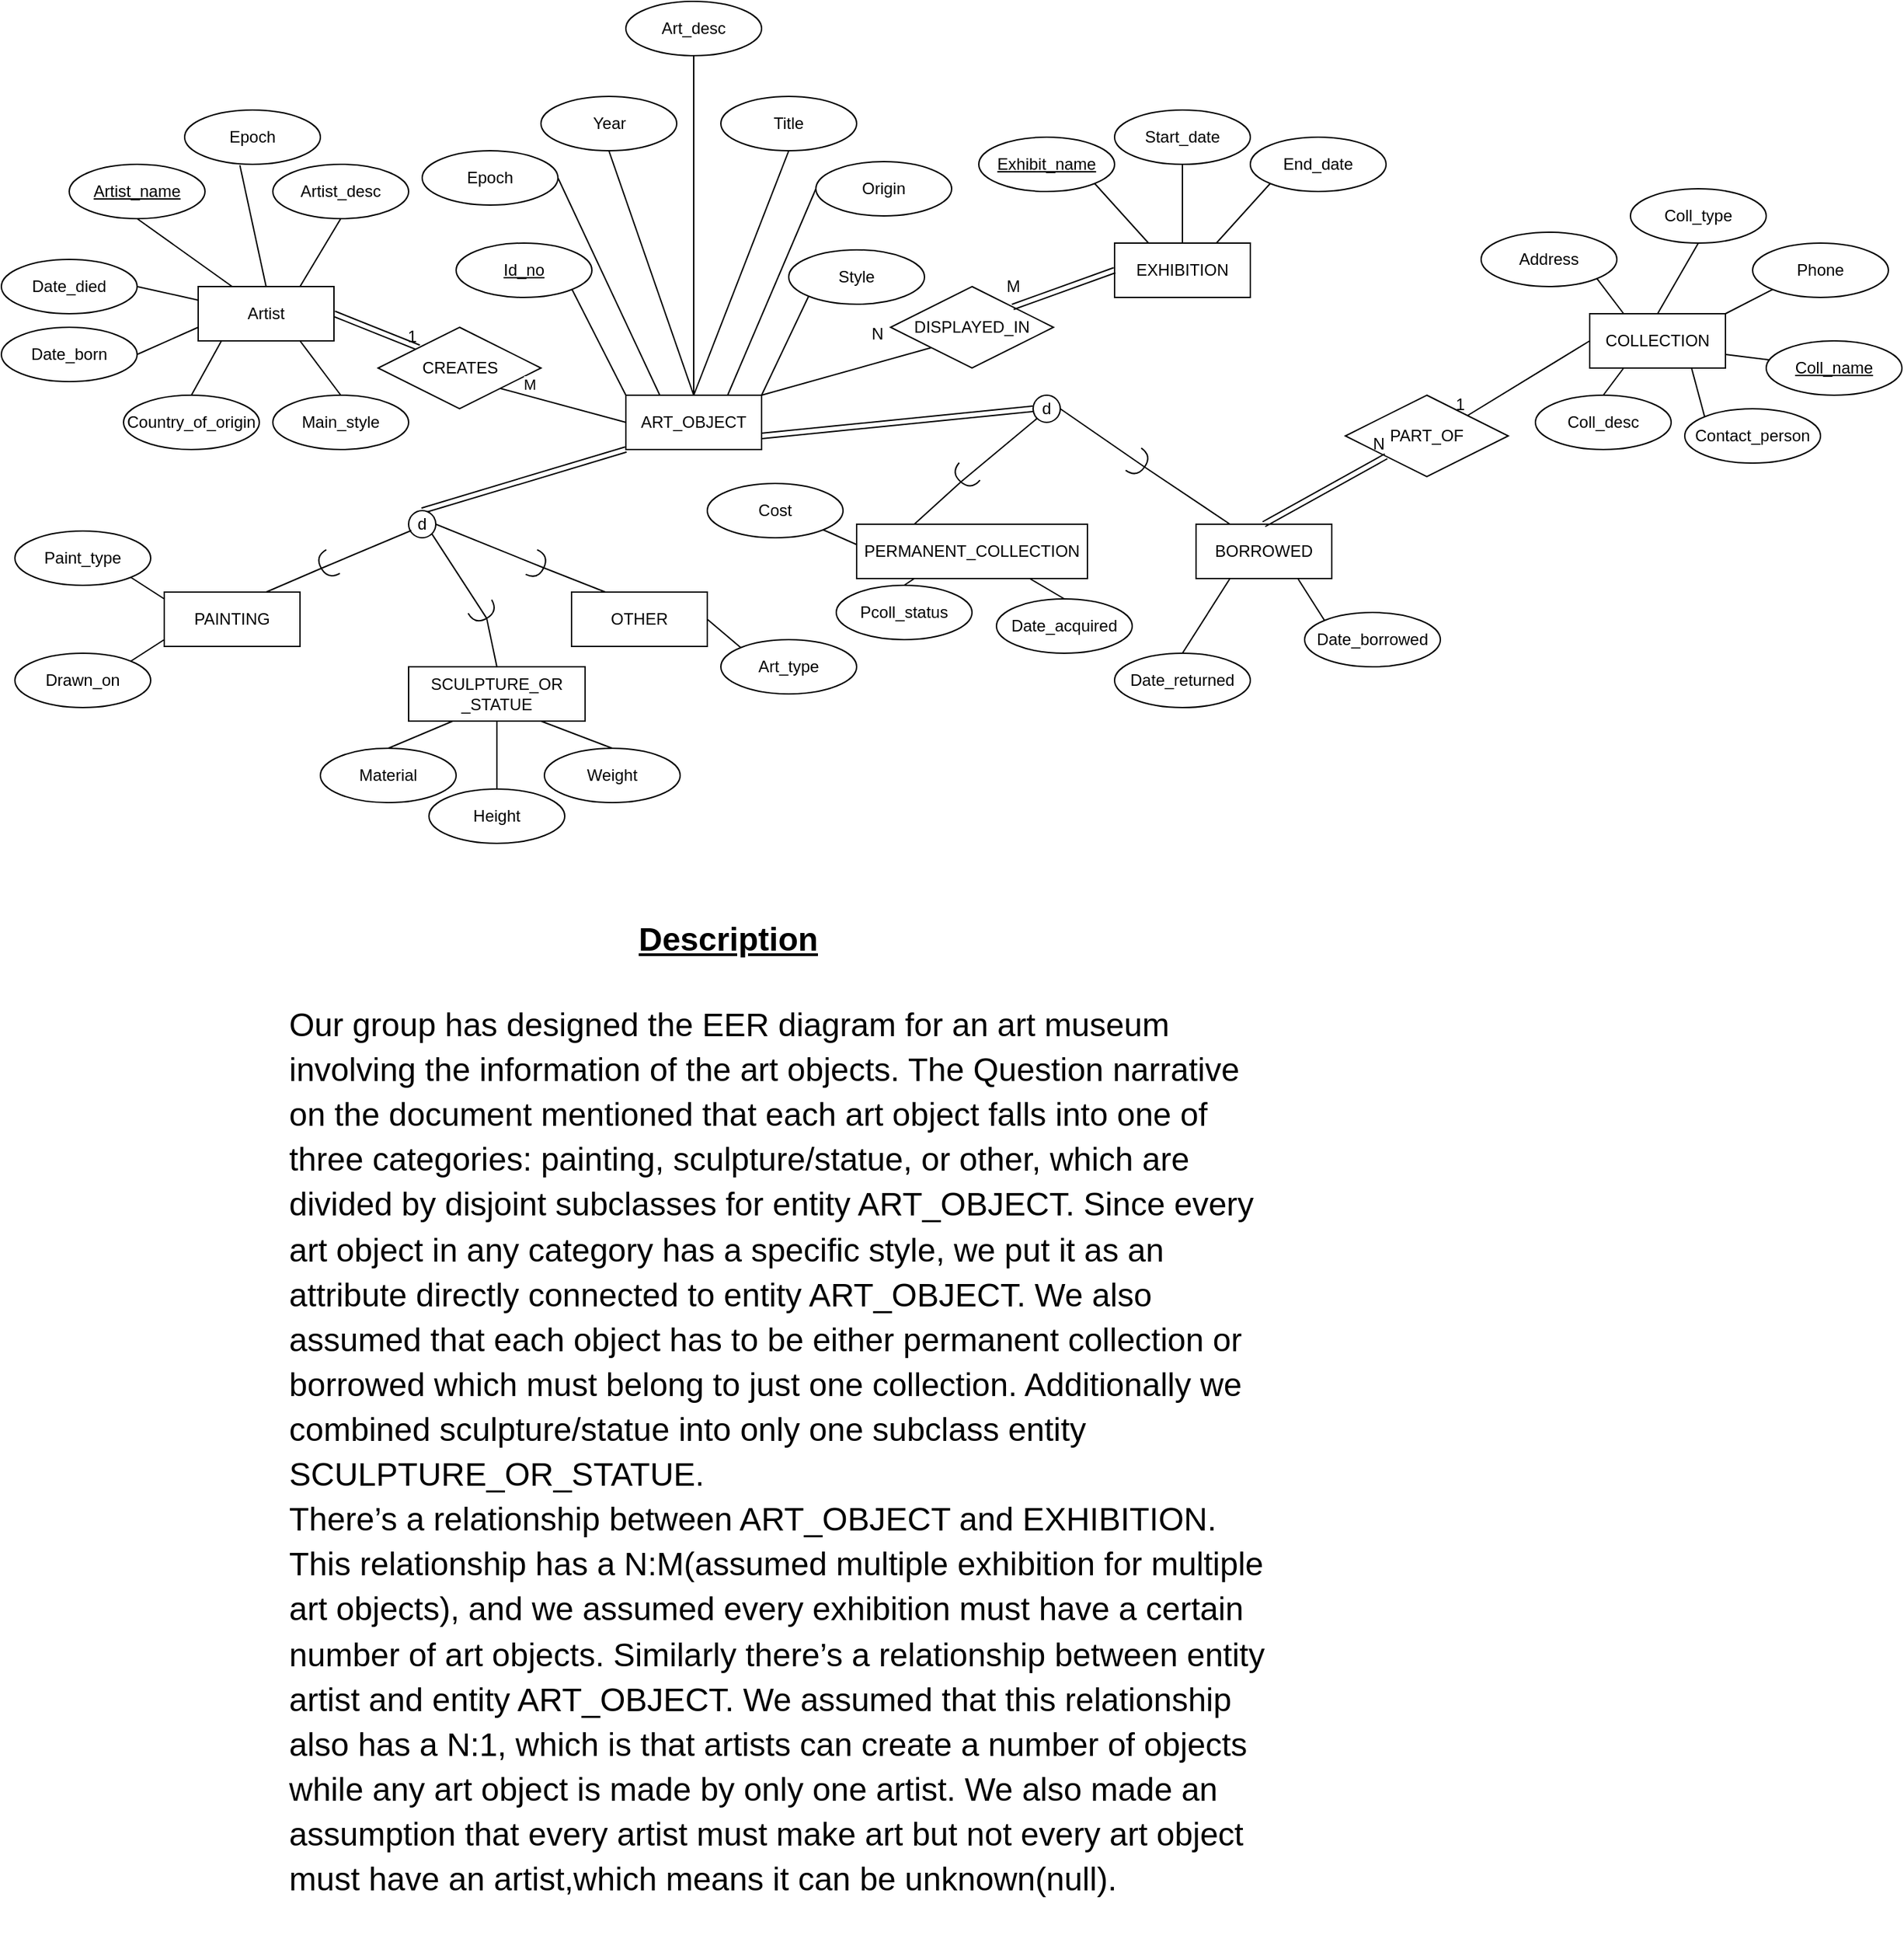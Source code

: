 <mxfile>
    <diagram id="54PZoBZla_RP72kpvhu2" name="Page-1">
        <mxGraphModel dx="2422" dy="1966" grid="1" gridSize="10" guides="0" tooltips="1" connect="1" arrows="1" fold="1" page="1" pageScale="1" pageWidth="850" pageHeight="1100" math="0" shadow="0">
            <root>
                <mxCell id="0"/>
                <mxCell id="1" parent="0"/>
                <mxCell id="2" value="ART_OBJECT" style="whiteSpace=wrap;html=1;align=center;" parent="1" vertex="1">
                    <mxGeometry x="350" y="150" width="100" height="40" as="geometry"/>
                </mxCell>
                <mxCell id="3" value="Id_no" style="ellipse;whiteSpace=wrap;html=1;align=center;fontStyle=4;" parent="1" vertex="1">
                    <mxGeometry x="225" y="38" width="100" height="40" as="geometry"/>
                </mxCell>
                <mxCell id="4" value="Title" style="ellipse;whiteSpace=wrap;html=1;align=center;" parent="1" vertex="1">
                    <mxGeometry x="420" y="-70" width="100" height="40" as="geometry"/>
                </mxCell>
                <mxCell id="5" value="Year" style="ellipse;whiteSpace=wrap;html=1;align=center;" parent="1" vertex="1">
                    <mxGeometry x="287.5" y="-70" width="100" height="40" as="geometry"/>
                </mxCell>
                <mxCell id="6" value="Art_desc" style="ellipse;whiteSpace=wrap;html=1;align=center;" parent="1" vertex="1">
                    <mxGeometry x="350" y="-140" width="100" height="40" as="geometry"/>
                </mxCell>
                <mxCell id="7" value="" style="endArrow=none;html=1;rounded=0;entryX=0;entryY=0;entryDx=0;entryDy=0;exitX=1;exitY=1;exitDx=0;exitDy=0;" parent="1" source="3" target="2" edge="1">
                    <mxGeometry relative="1" as="geometry">
                        <mxPoint x="330" y="260" as="sourcePoint"/>
                        <mxPoint x="490" y="260" as="targetPoint"/>
                    </mxGeometry>
                </mxCell>
                <mxCell id="8" value="" style="endArrow=none;html=1;rounded=0;exitX=0.5;exitY=1;exitDx=0;exitDy=0;" parent="1" source="5" edge="1">
                    <mxGeometry relative="1" as="geometry">
                        <mxPoint x="330" y="260" as="sourcePoint"/>
                        <mxPoint x="400" y="150" as="targetPoint"/>
                    </mxGeometry>
                </mxCell>
                <mxCell id="9" value="" style="endArrow=none;html=1;rounded=0;entryX=0.5;entryY=1;entryDx=0;entryDy=0;" parent="1" target="6" edge="1">
                    <mxGeometry relative="1" as="geometry">
                        <mxPoint x="400" y="150" as="sourcePoint"/>
                        <mxPoint x="490" y="260" as="targetPoint"/>
                    </mxGeometry>
                </mxCell>
                <mxCell id="10" value="" style="endArrow=none;html=1;rounded=0;entryX=0.5;entryY=1;entryDx=0;entryDy=0;" parent="1" target="4" edge="1">
                    <mxGeometry relative="1" as="geometry">
                        <mxPoint x="400" y="150" as="sourcePoint"/>
                        <mxPoint x="490" y="260" as="targetPoint"/>
                    </mxGeometry>
                </mxCell>
                <mxCell id="11" value="" style="ellipse;whiteSpace=wrap;html=1;align=center;aspect=fixed;fillColor=none;strokeColor=none;resizable=0;perimeter=centerPerimeter;rotatable=0;allowArrows=0;points=[];outlineConnect=1;" parent="1" vertex="1">
                    <mxGeometry x="200" y="240" width="10" height="10" as="geometry"/>
                </mxCell>
                <mxCell id="12" value="PAINTING" style="whiteSpace=wrap;html=1;align=center;" parent="1" vertex="1">
                    <mxGeometry x="10" y="295" width="100" height="40" as="geometry"/>
                </mxCell>
                <mxCell id="14" value="SCULPTURE_OR _STATUE" style="whiteSpace=wrap;html=1;align=center;" parent="1" vertex="1">
                    <mxGeometry x="190" y="350" width="130" height="40" as="geometry"/>
                </mxCell>
                <mxCell id="15" value="OTHER" style="whiteSpace=wrap;html=1;align=center;" parent="1" vertex="1">
                    <mxGeometry x="310" y="295" width="100" height="40" as="geometry"/>
                </mxCell>
                <mxCell id="16" value="" style="shape=link;html=1;rounded=0;exitX=0;exitY=1;exitDx=0;exitDy=0;entryX=0.5;entryY=0;entryDx=0;entryDy=0;" parent="1" source="2" target="19" edge="1">
                    <mxGeometry relative="1" as="geometry">
                        <mxPoint x="280" y="260" as="sourcePoint"/>
                        <mxPoint x="400" y="260" as="targetPoint"/>
                    </mxGeometry>
                </mxCell>
                <mxCell id="17" value="" style="ellipse;whiteSpace=wrap;html=1;align=center;aspect=fixed;fillColor=none;strokeColor=none;resizable=0;perimeter=centerPerimeter;rotatable=0;allowArrows=0;points=[];outlineConnect=1;" parent="1" vertex="1">
                    <mxGeometry x="250" y="240" width="10" height="10" as="geometry"/>
                </mxCell>
                <mxCell id="18" value="" style="ellipse;whiteSpace=wrap;html=1;align=center;aspect=fixed;fillColor=none;strokeColor=none;resizable=0;perimeter=centerPerimeter;rotatable=0;allowArrows=0;points=[];outlineConnect=1;" parent="1" vertex="1">
                    <mxGeometry x="242.5" y="270" width="10" height="10" as="geometry"/>
                </mxCell>
                <mxCell id="19" value="d" style="ellipse;whiteSpace=wrap;html=1;" parent="1" vertex="1">
                    <mxGeometry x="190" y="235" width="20" height="20" as="geometry"/>
                </mxCell>
                <mxCell id="20" value="" style="ellipse;whiteSpace=wrap;html=1;align=center;aspect=fixed;fillColor=none;strokeColor=none;resizable=0;perimeter=centerPerimeter;rotatable=0;allowArrows=0;points=[];outlineConnect=1;" parent="1" vertex="1">
                    <mxGeometry x="250" y="240" width="10" height="10" as="geometry"/>
                </mxCell>
                <mxCell id="21" value="" style="ellipse;whiteSpace=wrap;html=1;align=center;aspect=fixed;fillColor=none;strokeColor=none;resizable=0;perimeter=centerPerimeter;rotatable=0;allowArrows=0;points=[];outlineConnect=1;" parent="1" vertex="1">
                    <mxGeometry x="250" y="240" width="10" height="10" as="geometry"/>
                </mxCell>
                <mxCell id="22" value="Drawn_on" style="ellipse;whiteSpace=wrap;html=1;align=center;" parent="1" vertex="1">
                    <mxGeometry x="-100" y="340" width="100" height="40" as="geometry"/>
                </mxCell>
                <mxCell id="23" value="Style" style="ellipse;whiteSpace=wrap;html=1;align=center;" parent="1" vertex="1">
                    <mxGeometry x="470" y="43" width="100" height="40" as="geometry"/>
                </mxCell>
                <mxCell id="24" value="Paint_type" style="ellipse;whiteSpace=wrap;html=1;align=center;" parent="1" vertex="1">
                    <mxGeometry x="-100" y="250" width="100" height="40" as="geometry"/>
                </mxCell>
                <mxCell id="25" value="" style="endArrow=none;html=1;rounded=0;entryX=0.1;entryY=0.732;entryDx=0;entryDy=0;exitX=1;exitY=0.5;exitDx=0;exitDy=0;exitPerimeter=0;entryPerimeter=0;" parent="1" source="27" target="19" edge="1">
                    <mxGeometry width="50" height="50" relative="1" as="geometry">
                        <mxPoint x="-13.94" y="363.078" as="sourcePoint"/>
                        <mxPoint x="3" y="327" as="targetPoint"/>
                    </mxGeometry>
                </mxCell>
                <mxCell id="26" value="" style="endArrow=none;html=1;rounded=0;entryX=1;entryY=0.5;entryDx=0;entryDy=0;entryPerimeter=0;exitX=0.75;exitY=0;exitDx=0;exitDy=0;" parent="1" source="12" target="27" edge="1">
                    <mxGeometry width="50" height="50" relative="1" as="geometry">
                        <mxPoint x="-65" y="400" as="sourcePoint"/>
                        <mxPoint x="-110" y="470" as="targetPoint"/>
                    </mxGeometry>
                </mxCell>
                <mxCell id="27" value="" style="shape=requiredInterface;html=1;verticalLabelPosition=bottom;sketch=0;rotation=-210;" parent="1" vertex="1">
                    <mxGeometry x="125" y="265" width="10" height="20" as="geometry"/>
                </mxCell>
                <mxCell id="31" value="" style="endArrow=none;html=1;rounded=0;entryX=1;entryY=1;entryDx=0;entryDy=0;exitX=1;exitY=0.5;exitDx=0;exitDy=0;exitPerimeter=0;" parent="1" source="33" target="19" edge="1">
                    <mxGeometry width="50" height="50" relative="1" as="geometry">
                        <mxPoint x="427.22" y="302.408" as="sourcePoint"/>
                        <mxPoint x="444.16" y="266.33" as="targetPoint"/>
                    </mxGeometry>
                </mxCell>
                <mxCell id="32" value="" style="endArrow=none;html=1;rounded=0;entryX=1;entryY=0.5;entryDx=0;entryDy=0;entryPerimeter=0;exitX=0.5;exitY=0;exitDx=0;exitDy=0;" parent="1" source="14" target="33" edge="1">
                    <mxGeometry width="50" height="50" relative="1" as="geometry">
                        <mxPoint x="376.16" y="339.33" as="sourcePoint"/>
                        <mxPoint x="331.16" y="409.33" as="targetPoint"/>
                    </mxGeometry>
                </mxCell>
                <mxCell id="33" value="" style="shape=requiredInterface;html=1;verticalLabelPosition=bottom;sketch=0;rotation=60;" parent="1" vertex="1">
                    <mxGeometry x="240.0" y="300.0" width="10" height="20" as="geometry"/>
                </mxCell>
                <mxCell id="34" value="" style="endArrow=none;html=1;rounded=0;entryX=1;entryY=0.5;entryDx=0;entryDy=0;exitX=1;exitY=0.5;exitDx=0;exitDy=0;exitPerimeter=0;" parent="1" source="36" target="19" edge="1">
                    <mxGeometry width="50" height="50" relative="1" as="geometry">
                        <mxPoint x="557.22" y="272.408" as="sourcePoint"/>
                        <mxPoint x="250" y="170" as="targetPoint"/>
                        <Array as="points"/>
                    </mxGeometry>
                </mxCell>
                <mxCell id="35" value="" style="endArrow=none;html=1;rounded=0;exitX=0.25;exitY=0;exitDx=0;exitDy=0;entryX=1;entryY=0.5;entryDx=0;entryDy=0;entryPerimeter=0;" parent="1" source="15" target="36" edge="1">
                    <mxGeometry width="50" height="50" relative="1" as="geometry">
                        <mxPoint x="760" y="290" as="sourcePoint"/>
                        <mxPoint x="539" y="274" as="targetPoint"/>
                    </mxGeometry>
                </mxCell>
                <mxCell id="36" value="" style="shape=requiredInterface;html=1;verticalLabelPosition=bottom;sketch=0;rotation=25;" parent="1" vertex="1">
                    <mxGeometry x="280.0" y="265.0" width="10" height="20" as="geometry"/>
                </mxCell>
                <mxCell id="37" value="" style="endArrow=none;html=1;rounded=0;exitX=1;exitY=1;exitDx=0;exitDy=0;" parent="1" source="24" edge="1">
                    <mxGeometry relative="1" as="geometry">
                        <mxPoint x="-90" y="428" as="sourcePoint"/>
                        <mxPoint x="10" y="300" as="targetPoint"/>
                    </mxGeometry>
                </mxCell>
                <mxCell id="38" value="" style="endArrow=none;html=1;rounded=0;exitX=1;exitY=0;exitDx=0;exitDy=0;entryX=0;entryY=0.875;entryDx=0;entryDy=0;entryPerimeter=0;" parent="1" source="22" target="12" edge="1">
                    <mxGeometry relative="1" as="geometry">
                        <mxPoint x="-70" y="438" as="sourcePoint"/>
                        <mxPoint x="20" y="418" as="targetPoint"/>
                    </mxGeometry>
                </mxCell>
                <mxCell id="40" value="" style="endArrow=none;html=1;rounded=0;exitX=0;exitY=1;exitDx=0;exitDy=0;entryX=1;entryY=0;entryDx=0;entryDy=0;" parent="1" source="23" target="2" edge="1">
                    <mxGeometry relative="1" as="geometry">
                        <mxPoint x="30" y="430" as="sourcePoint"/>
                        <mxPoint x="400" y="150" as="targetPoint"/>
                    </mxGeometry>
                </mxCell>
                <mxCell id="42" value="Height" style="ellipse;whiteSpace=wrap;html=1;align=center;" parent="1" vertex="1">
                    <mxGeometry x="205" y="440" width="100" height="40" as="geometry"/>
                </mxCell>
                <mxCell id="45" value="" style="shape=link;html=1;rounded=0;entryX=0;entryY=0;entryDx=0;entryDy=0;exitX=1;exitY=0.5;exitDx=0;exitDy=0;" parent="1" source="129" target="130" edge="1">
                    <mxGeometry relative="1" as="geometry">
                        <mxPoint x="130" y="90" as="sourcePoint"/>
                        <mxPoint x="210" y="115" as="targetPoint"/>
                    </mxGeometry>
                </mxCell>
                <mxCell id="46" value="1" style="resizable=0;html=1;whiteSpace=wrap;align=right;verticalAlign=bottom;" parent="45" connectable="0" vertex="1">
                    <mxGeometry x="1" relative="1" as="geometry"/>
                </mxCell>
                <mxCell id="47" value="Date_born" style="ellipse;whiteSpace=wrap;html=1;align=center;" parent="1" vertex="1">
                    <mxGeometry x="-110" y="100" width="100" height="40" as="geometry"/>
                </mxCell>
                <mxCell id="48" value="Artist_name" style="ellipse;whiteSpace=wrap;html=1;align=center;fontStyle=4;" parent="1" vertex="1">
                    <mxGeometry x="-60" y="-20" width="100" height="40" as="geometry"/>
                </mxCell>
                <mxCell id="49" value="Date_died" style="ellipse;whiteSpace=wrap;html=1;align=center;" parent="1" vertex="1">
                    <mxGeometry x="-110" y="50" width="100" height="40" as="geometry"/>
                </mxCell>
                <mxCell id="50" value="Material" style="ellipse;whiteSpace=wrap;html=1;align=center;" parent="1" vertex="1">
                    <mxGeometry x="125" y="410" width="100" height="40" as="geometry"/>
                </mxCell>
                <mxCell id="51" value="Weight" style="ellipse;whiteSpace=wrap;html=1;align=center;" parent="1" vertex="1">
                    <mxGeometry x="290" y="410" width="100" height="40" as="geometry"/>
                </mxCell>
                <mxCell id="52" value="Country_of_origin" style="ellipse;whiteSpace=wrap;html=1;align=center;" parent="1" vertex="1">
                    <mxGeometry x="-20" y="150" width="100" height="40" as="geometry"/>
                </mxCell>
                <mxCell id="53" value="Epoch" style="ellipse;whiteSpace=wrap;html=1;align=center;" parent="1" vertex="1">
                    <mxGeometry x="25" y="-60" width="100" height="40" as="geometry"/>
                </mxCell>
                <mxCell id="54" value="Artist_desc" style="ellipse;whiteSpace=wrap;html=1;align=center;" parent="1" vertex="1">
                    <mxGeometry x="90" y="-20" width="100" height="40" as="geometry"/>
                </mxCell>
                <mxCell id="55" value="Main_style" style="ellipse;whiteSpace=wrap;html=1;align=center;" parent="1" vertex="1">
                    <mxGeometry x="90" y="150" width="100" height="40" as="geometry"/>
                </mxCell>
                <mxCell id="56" value="" style="endArrow=none;html=1;rounded=0;entryX=0.407;entryY=1.017;entryDx=0;entryDy=0;entryPerimeter=0;exitX=0.5;exitY=0;exitDx=0;exitDy=0;" parent="1" source="129" target="53" edge="1">
                    <mxGeometry relative="1" as="geometry">
                        <mxPoint x="80" y="70" as="sourcePoint"/>
                        <mxPoint x="140" y="140" as="targetPoint"/>
                    </mxGeometry>
                </mxCell>
                <mxCell id="57" value="" style="endArrow=none;html=1;rounded=0;exitX=0.5;exitY=0;exitDx=0;exitDy=0;entryX=0.5;entryY=1;entryDx=0;entryDy=0;" parent="1" source="42" target="14" edge="1">
                    <mxGeometry relative="1" as="geometry">
                        <mxPoint x="180" y="378" as="sourcePoint"/>
                        <mxPoint x="340" y="378" as="targetPoint"/>
                    </mxGeometry>
                </mxCell>
                <mxCell id="58" value="" style="endArrow=none;html=1;rounded=0;exitX=0.5;exitY=0;exitDx=0;exitDy=0;entryX=0.25;entryY=1;entryDx=0;entryDy=0;" parent="1" source="50" target="14" edge="1">
                    <mxGeometry relative="1" as="geometry">
                        <mxPoint x="180" y="378" as="sourcePoint"/>
                        <mxPoint x="340" y="378" as="targetPoint"/>
                    </mxGeometry>
                </mxCell>
                <mxCell id="59" value="" style="endArrow=none;html=1;rounded=0;entryX=0.5;entryY=0;entryDx=0;entryDy=0;exitX=0.75;exitY=1;exitDx=0;exitDy=0;" parent="1" source="14" target="51" edge="1">
                    <mxGeometry relative="1" as="geometry">
                        <mxPoint x="295" y="390" as="sourcePoint"/>
                        <mxPoint x="340" y="378" as="targetPoint"/>
                    </mxGeometry>
                </mxCell>
                <mxCell id="60" value="" style="endArrow=none;html=1;rounded=0;entryX=0.25;entryY=0;entryDx=0;entryDy=0;exitX=0.5;exitY=1;exitDx=0;exitDy=0;" parent="1" source="48" target="129" edge="1">
                    <mxGeometry relative="1" as="geometry">
                        <mxPoint x="-20" y="140" as="sourcePoint"/>
                        <mxPoint x="55" y="70" as="targetPoint"/>
                    </mxGeometry>
                </mxCell>
                <mxCell id="61" value="" style="endArrow=none;html=1;rounded=0;entryX=0;entryY=0.75;entryDx=0;entryDy=0;exitX=1;exitY=0.5;exitDx=0;exitDy=0;" parent="1" source="47" target="129" edge="1">
                    <mxGeometry relative="1" as="geometry">
                        <mxPoint x="-20" y="140" as="sourcePoint"/>
                        <mxPoint x="30" y="110" as="targetPoint"/>
                    </mxGeometry>
                </mxCell>
                <mxCell id="62" value="" style="endArrow=none;html=1;rounded=0;entryX=0;entryY=0.25;entryDx=0;entryDy=0;exitX=1;exitY=0.5;exitDx=0;exitDy=0;" parent="1" source="49" target="129" edge="1">
                    <mxGeometry relative="1" as="geometry">
                        <mxPoint x="-20" y="140" as="sourcePoint"/>
                        <mxPoint x="30" y="80" as="targetPoint"/>
                    </mxGeometry>
                </mxCell>
                <mxCell id="63" value="" style="endArrow=none;html=1;rounded=0;entryX=0.175;entryY=0.983;entryDx=0;entryDy=0;exitX=0.5;exitY=0;exitDx=0;exitDy=0;entryPerimeter=0;" parent="1" source="52" target="129" edge="1">
                    <mxGeometry relative="1" as="geometry">
                        <mxPoint x="-20" y="140" as="sourcePoint"/>
                        <mxPoint x="55" y="110" as="targetPoint"/>
                    </mxGeometry>
                </mxCell>
                <mxCell id="64" value="" style="endArrow=none;html=1;rounded=0;entryX=0.75;entryY=1;entryDx=0;entryDy=0;exitX=0.5;exitY=0;exitDx=0;exitDy=0;" parent="1" source="55" target="129" edge="1">
                    <mxGeometry relative="1" as="geometry">
                        <mxPoint x="-20" y="140" as="sourcePoint"/>
                        <mxPoint x="105" y="110" as="targetPoint"/>
                    </mxGeometry>
                </mxCell>
                <mxCell id="65" value="" style="endArrow=none;html=1;rounded=0;entryX=0.5;entryY=1;entryDx=0;entryDy=0;exitX=0.75;exitY=0;exitDx=0;exitDy=0;" parent="1" source="129" target="54" edge="1">
                    <mxGeometry relative="1" as="geometry">
                        <mxPoint x="105" y="70" as="sourcePoint"/>
                        <mxPoint x="140" y="140" as="targetPoint"/>
                    </mxGeometry>
                </mxCell>
                <mxCell id="66" value="Epoch" style="ellipse;whiteSpace=wrap;html=1;align=center;" parent="1" vertex="1">
                    <mxGeometry x="200" y="-30" width="100" height="40" as="geometry"/>
                </mxCell>
                <mxCell id="67" value="" style="endArrow=none;html=1;rounded=0;exitX=1;exitY=0.5;exitDx=0;exitDy=0;entryX=0.25;entryY=0;entryDx=0;entryDy=0;" parent="1" source="66" target="2" edge="1">
                    <mxGeometry relative="1" as="geometry">
                        <mxPoint x="300" as="sourcePoint"/>
                        <mxPoint x="400" y="150" as="targetPoint"/>
                    </mxGeometry>
                </mxCell>
                <mxCell id="68" value="Origin" style="ellipse;whiteSpace=wrap;html=1;align=center;" parent="1" vertex="1">
                    <mxGeometry x="490" y="-22" width="100" height="40" as="geometry"/>
                </mxCell>
                <mxCell id="69" value="" style="endArrow=none;html=1;rounded=0;entryX=0.75;entryY=0;entryDx=0;entryDy=0;exitX=0;exitY=0.5;exitDx=0;exitDy=0;" parent="1" source="68" target="2" edge="1">
                    <mxGeometry relative="1" as="geometry">
                        <mxPoint x="220" y="140" as="sourcePoint"/>
                        <mxPoint x="380" y="140" as="targetPoint"/>
                    </mxGeometry>
                </mxCell>
                <mxCell id="70" value="Art_type" style="ellipse;whiteSpace=wrap;html=1;align=center;" parent="1" vertex="1">
                    <mxGeometry x="420" y="330" width="100" height="40" as="geometry"/>
                </mxCell>
                <mxCell id="71" value="" style="endArrow=none;html=1;rounded=0;entryX=0;entryY=0;entryDx=0;entryDy=0;exitX=1;exitY=0.5;exitDx=0;exitDy=0;" parent="1" source="15" target="70" edge="1">
                    <mxGeometry relative="1" as="geometry">
                        <mxPoint x="500" y="338" as="sourcePoint"/>
                        <mxPoint x="660" y="338" as="targetPoint"/>
                    </mxGeometry>
                </mxCell>
                <mxCell id="78" value="BORROWED" style="whiteSpace=wrap;html=1;align=center;" parent="1" vertex="1">
                    <mxGeometry x="770" y="245" width="100" height="40" as="geometry"/>
                </mxCell>
                <mxCell id="79" value="PERMANENT_COLLECTION" style="whiteSpace=wrap;html=1;align=center;" parent="1" vertex="1">
                    <mxGeometry x="520" y="245" width="170" height="40" as="geometry"/>
                </mxCell>
                <mxCell id="80" value="EXHIBITION" style="shape=ext;margin=3;double=0;whiteSpace=wrap;html=1;align=center;" parent="1" vertex="1">
                    <mxGeometry x="710" y="38" width="100" height="40" as="geometry"/>
                </mxCell>
                <mxCell id="81" value="DISPLAYED_IN" style="shape=rhombus;double=0;perimeter=rhombusPerimeter;whiteSpace=wrap;html=1;align=center;" parent="1" vertex="1">
                    <mxGeometry x="545" y="70" width="120" height="60" as="geometry"/>
                </mxCell>
                <mxCell id="82" value="Exhibit_name" style="ellipse;whiteSpace=wrap;html=1;align=center;fontStyle=4" parent="1" vertex="1">
                    <mxGeometry x="610" y="-40" width="100" height="40" as="geometry"/>
                </mxCell>
                <mxCell id="83" value="End_date" style="ellipse;whiteSpace=wrap;html=1;align=center;" parent="1" vertex="1">
                    <mxGeometry x="810" y="-40" width="100" height="40" as="geometry"/>
                </mxCell>
                <mxCell id="84" value="Start_date" style="ellipse;whiteSpace=wrap;html=1;align=center;" parent="1" vertex="1">
                    <mxGeometry x="710" y="-60" width="100" height="40" as="geometry"/>
                </mxCell>
                <mxCell id="85" value="" style="shape=link;html=1;rounded=0;entryX=1;entryY=0;entryDx=0;entryDy=0;exitX=0;exitY=0.5;exitDx=0;exitDy=0;" parent="1" source="80" target="81" edge="1">
                    <mxGeometry relative="1" as="geometry">
                        <mxPoint x="370" y="50" as="sourcePoint"/>
                        <mxPoint x="530" y="50" as="targetPoint"/>
                    </mxGeometry>
                </mxCell>
                <mxCell id="86" value="" style="shape=link;html=1;rounded=0;exitX=1;exitY=0.75;exitDx=0;exitDy=0;entryX=0;entryY=0.5;entryDx=0;entryDy=0;" parent="1" source="2" target="87" edge="1">
                    <mxGeometry relative="1" as="geometry">
                        <mxPoint x="499.5" y="210" as="sourcePoint"/>
                        <mxPoint x="610" y="240" as="targetPoint"/>
                    </mxGeometry>
                </mxCell>
                <mxCell id="87" value="d" style="ellipse;whiteSpace=wrap;html=1;" parent="1" vertex="1">
                    <mxGeometry x="650" y="150" width="20" height="20" as="geometry"/>
                </mxCell>
                <mxCell id="88" value="" style="shape=requiredInterface;html=1;verticalLabelPosition=bottom;sketch=0;rotation=130;" parent="1" vertex="1">
                    <mxGeometry x="595.0" y="200.0" width="10" height="20" as="geometry"/>
                </mxCell>
                <mxCell id="89" value="" style="endArrow=none;html=1;rounded=0;entryX=0;entryY=1;entryDx=0;entryDy=0;exitX=1;exitY=0.5;exitDx=0;exitDy=0;exitPerimeter=0;" parent="1" source="88" target="87" edge="1">
                    <mxGeometry width="50" height="50" relative="1" as="geometry">
                        <mxPoint x="690" y="316" as="sourcePoint"/>
                        <mxPoint x="603" y="260" as="targetPoint"/>
                    </mxGeometry>
                </mxCell>
                <mxCell id="90" value="" style="endArrow=none;html=1;rounded=0;entryX=1;entryY=0.5;entryDx=0;entryDy=0;exitX=0.25;exitY=0;exitDx=0;exitDy=0;entryPerimeter=0;" parent="1" source="79" target="88" edge="1">
                    <mxGeometry width="50" height="50" relative="1" as="geometry">
                        <mxPoint x="514" y="333" as="sourcePoint"/>
                        <mxPoint x="427" y="277" as="targetPoint"/>
                    </mxGeometry>
                </mxCell>
                <mxCell id="91" value="" style="shape=requiredInterface;html=1;verticalLabelPosition=bottom;sketch=0;rotation=35;" parent="1" vertex="1">
                    <mxGeometry x="723.0" y="190.0" width="10" height="20" as="geometry"/>
                </mxCell>
                <mxCell id="92" value="" style="endArrow=none;html=1;rounded=0;entryX=1;entryY=0.5;entryDx=0;entryDy=0;exitX=1;exitY=0.5;exitDx=0;exitDy=0;exitPerimeter=0;" parent="1" source="91" target="87" edge="1">
                    <mxGeometry width="50" height="50" relative="1" as="geometry">
                        <mxPoint x="703" y="251" as="sourcePoint"/>
                        <mxPoint x="650" y="182" as="targetPoint"/>
                    </mxGeometry>
                </mxCell>
                <mxCell id="93" value="" style="endArrow=none;html=1;rounded=0;entryX=1;entryY=0.5;entryDx=0;entryDy=0;exitX=0.25;exitY=0;exitDx=0;exitDy=0;entryPerimeter=0;" parent="1" source="78" target="91" edge="1">
                    <mxGeometry width="50" height="50" relative="1" as="geometry">
                        <mxPoint x="823" y="270" as="sourcePoint"/>
                        <mxPoint x="440" y="212" as="targetPoint"/>
                    </mxGeometry>
                </mxCell>
                <mxCell id="94" value="" style="endArrow=none;html=1;rounded=0;entryX=0.25;entryY=0;entryDx=0;entryDy=0;exitX=1;exitY=1;exitDx=0;exitDy=0;" parent="1" source="82" target="80" edge="1">
                    <mxGeometry relative="1" as="geometry">
                        <mxPoint x="640" y="60" as="sourcePoint"/>
                        <mxPoint x="800" y="60" as="targetPoint"/>
                    </mxGeometry>
                </mxCell>
                <mxCell id="95" value="" style="endArrow=none;html=1;rounded=0;entryX=0.5;entryY=0;entryDx=0;entryDy=0;exitX=0.5;exitY=1;exitDx=0;exitDy=0;" parent="1" source="84" target="80" edge="1">
                    <mxGeometry relative="1" as="geometry">
                        <mxPoint x="640" y="60" as="sourcePoint"/>
                        <mxPoint x="800" y="60" as="targetPoint"/>
                    </mxGeometry>
                </mxCell>
                <mxCell id="96" value="" style="endArrow=none;html=1;rounded=0;entryX=0;entryY=1;entryDx=0;entryDy=0;exitX=0.75;exitY=0;exitDx=0;exitDy=0;" parent="1" source="80" target="83" edge="1">
                    <mxGeometry relative="1" as="geometry">
                        <mxPoint x="640" y="60" as="sourcePoint"/>
                        <mxPoint x="800" y="60" as="targetPoint"/>
                    </mxGeometry>
                </mxCell>
                <mxCell id="97" value="" style="endArrow=none;html=1;rounded=0;entryX=1;entryY=0;entryDx=0;entryDy=0;exitX=0;exitY=1;exitDx=0;exitDy=0;" parent="1" source="81" target="2" edge="1">
                    <mxGeometry width="50" height="50" relative="1" as="geometry">
                        <mxPoint x="510" y="140" as="sourcePoint"/>
                        <mxPoint x="427" y="141" as="targetPoint"/>
                    </mxGeometry>
                </mxCell>
                <mxCell id="98" value="M" style="text;html=1;align=center;verticalAlign=middle;resizable=0;points=[];autosize=1;strokeColor=none;fillColor=none;" parent="1" vertex="1">
                    <mxGeometry x="620" y="55" width="30" height="30" as="geometry"/>
                </mxCell>
                <mxCell id="99" value="N" style="text;html=1;align=center;verticalAlign=middle;resizable=0;points=[];autosize=1;strokeColor=none;fillColor=none;" parent="1" vertex="1">
                    <mxGeometry x="520" y="90" width="30" height="30" as="geometry"/>
                </mxCell>
                <mxCell id="100" value="Date_borrowed" style="ellipse;whiteSpace=wrap;html=1;align=center;" parent="1" vertex="1">
                    <mxGeometry x="850" y="310" width="100" height="40" as="geometry"/>
                </mxCell>
                <mxCell id="101" value="COLLECTION" style="whiteSpace=wrap;html=1;align=center;" parent="1" vertex="1">
                    <mxGeometry x="1060" y="90" width="100" height="40" as="geometry"/>
                </mxCell>
                <mxCell id="102" value="Date_returned" style="ellipse;whiteSpace=wrap;html=1;align=center;" parent="1" vertex="1">
                    <mxGeometry x="710" y="340" width="100" height="40" as="geometry"/>
                </mxCell>
                <mxCell id="103" value="PART_OF" style="shape=rhombus;perimeter=rhombusPerimeter;whiteSpace=wrap;html=1;align=center;" parent="1" vertex="1">
                    <mxGeometry x="880" y="150" width="120" height="60" as="geometry"/>
                </mxCell>
                <mxCell id="104" value="" style="endArrow=none;html=1;rounded=0;exitX=0.25;exitY=1;exitDx=0;exitDy=0;entryX=0.5;entryY=0;entryDx=0;entryDy=0;" parent="1" source="78" target="102" edge="1">
                    <mxGeometry relative="1" as="geometry">
                        <mxPoint x="880" y="270" as="sourcePoint"/>
                        <mxPoint x="1040" y="270" as="targetPoint"/>
                    </mxGeometry>
                </mxCell>
                <mxCell id="105" value="" style="endArrow=none;html=1;rounded=0;exitX=0.75;exitY=1;exitDx=0;exitDy=0;entryX=0;entryY=0;entryDx=0;entryDy=0;" parent="1" source="78" target="100" edge="1">
                    <mxGeometry relative="1" as="geometry">
                        <mxPoint x="1100" y="210" as="sourcePoint"/>
                        <mxPoint x="1170" y="220" as="targetPoint"/>
                    </mxGeometry>
                </mxCell>
                <mxCell id="106" value="" style="endArrow=none;html=1;rounded=0;entryX=1;entryY=0;entryDx=0;entryDy=0;exitX=0;exitY=0.5;exitDx=0;exitDy=0;" parent="1" source="101" target="103" edge="1">
                    <mxGeometry relative="1" as="geometry">
                        <mxPoint x="420" y="170" as="sourcePoint"/>
                        <mxPoint x="580" y="170" as="targetPoint"/>
                    </mxGeometry>
                </mxCell>
                <mxCell id="107" value="1" style="resizable=0;html=1;whiteSpace=wrap;align=right;verticalAlign=bottom;" parent="106" connectable="0" vertex="1">
                    <mxGeometry x="1" relative="1" as="geometry"/>
                </mxCell>
                <mxCell id="108" value="Date_acquired" style="ellipse;whiteSpace=wrap;html=1;align=center;" parent="1" vertex="1">
                    <mxGeometry x="623" y="300" width="100" height="40" as="geometry"/>
                </mxCell>
                <mxCell id="109" value="" style="shape=link;html=1;rounded=0;entryX=0;entryY=1;entryDx=0;entryDy=0;exitX=0.5;exitY=0;exitDx=0;exitDy=0;" parent="1" source="78" target="103" edge="1">
                    <mxGeometry relative="1" as="geometry">
                        <mxPoint x="1050" y="120" as="sourcePoint"/>
                        <mxPoint x="470" y="180" as="targetPoint"/>
                    </mxGeometry>
                </mxCell>
                <mxCell id="110" value="N" style="resizable=0;html=1;whiteSpace=wrap;align=right;verticalAlign=bottom;" parent="109" connectable="0" vertex="1">
                    <mxGeometry x="1" relative="1" as="geometry"/>
                </mxCell>
                <mxCell id="111" value="Cost" style="ellipse;whiteSpace=wrap;html=1;align=center;" parent="1" vertex="1">
                    <mxGeometry x="410" y="215" width="100" height="40" as="geometry"/>
                </mxCell>
                <mxCell id="112" value="Pcoll_status" style="ellipse;whiteSpace=wrap;html=1;align=center;" parent="1" vertex="1">
                    <mxGeometry x="505" y="290" width="100" height="40" as="geometry"/>
                </mxCell>
                <mxCell id="113" value="" style="endArrow=none;html=1;rounded=0;exitX=0.25;exitY=1;exitDx=0;exitDy=0;entryX=0.5;entryY=0;entryDx=0;entryDy=0;" parent="1" source="79" target="112" edge="1">
                    <mxGeometry relative="1" as="geometry">
                        <mxPoint x="1110" y="220" as="sourcePoint"/>
                        <mxPoint x="1180" y="230" as="targetPoint"/>
                    </mxGeometry>
                </mxCell>
                <mxCell id="114" value="" style="endArrow=none;html=1;rounded=0;entryX=1;entryY=1;entryDx=0;entryDy=0;" parent="1" target="111" edge="1">
                    <mxGeometry relative="1" as="geometry">
                        <mxPoint x="520" y="260" as="sourcePoint"/>
                        <mxPoint x="1190" y="240" as="targetPoint"/>
                    </mxGeometry>
                </mxCell>
                <mxCell id="115" value="Coll_name" style="ellipse;whiteSpace=wrap;html=1;align=center;fontStyle=4;" parent="1" vertex="1">
                    <mxGeometry x="1190" y="110" width="100" height="40" as="geometry"/>
                </mxCell>
                <mxCell id="116" value="Phone" style="ellipse;whiteSpace=wrap;html=1;align=center;" parent="1" vertex="1">
                    <mxGeometry x="1180" y="38" width="100" height="40" as="geometry"/>
                </mxCell>
                <mxCell id="117" value="" style="endArrow=none;html=1;rounded=0;entryX=0;entryY=1;entryDx=0;entryDy=0;exitX=1;exitY=0;exitDx=0;exitDy=0;" parent="1" source="101" target="116" edge="1">
                    <mxGeometry width="50" height="50" relative="1" as="geometry">
                        <mxPoint x="1370" y="140" as="sourcePoint"/>
                        <mxPoint x="1420" y="90" as="targetPoint"/>
                    </mxGeometry>
                </mxCell>
                <mxCell id="118" value="Address" style="ellipse;whiteSpace=wrap;html=1;align=center;" parent="1" vertex="1">
                    <mxGeometry x="980" y="30" width="100" height="40" as="geometry"/>
                </mxCell>
                <mxCell id="119" value="" style="endArrow=none;html=1;rounded=0;entryX=0.5;entryY=1;entryDx=0;entryDy=0;exitX=0.5;exitY=0;exitDx=0;exitDy=0;" parent="1" source="101" target="121" edge="1">
                    <mxGeometry width="50" height="50" relative="1" as="geometry">
                        <mxPoint x="1150" y="-110" as="sourcePoint"/>
                        <mxPoint x="1225" y="-170" as="targetPoint"/>
                    </mxGeometry>
                </mxCell>
                <mxCell id="120" value="" style="endArrow=none;html=1;rounded=0;exitX=1;exitY=0.75;exitDx=0;exitDy=0;" parent="1" source="101" target="115" edge="1">
                    <mxGeometry width="50" height="50" relative="1" as="geometry">
                        <mxPoint x="1220" y="-100" as="sourcePoint"/>
                        <mxPoint x="1295" y="-160" as="targetPoint"/>
                    </mxGeometry>
                </mxCell>
                <mxCell id="121" value="Coll_type" style="ellipse;whiteSpace=wrap;html=1;align=center;" parent="1" vertex="1">
                    <mxGeometry x="1090" y="-2" width="100" height="40" as="geometry"/>
                </mxCell>
                <mxCell id="122" value="Coll_desc" style="ellipse;whiteSpace=wrap;html=1;align=center;" parent="1" vertex="1">
                    <mxGeometry x="1020" y="150" width="100" height="40" as="geometry"/>
                </mxCell>
                <mxCell id="123" value="Contact_person" style="ellipse;whiteSpace=wrap;html=1;align=center;" parent="1" vertex="1">
                    <mxGeometry x="1130" y="160" width="100" height="40" as="geometry"/>
                </mxCell>
                <mxCell id="124" value="" style="endArrow=none;html=1;rounded=0;entryX=1;entryY=1;entryDx=0;entryDy=0;exitX=0.25;exitY=0;exitDx=0;exitDy=0;" parent="1" source="101" target="118" edge="1">
                    <mxGeometry width="50" height="50" relative="1" as="geometry">
                        <mxPoint x="1120" y="-90" as="sourcePoint"/>
                        <mxPoint x="1195" y="-150" as="targetPoint"/>
                    </mxGeometry>
                </mxCell>
                <mxCell id="125" value="" style="endArrow=none;html=1;rounded=0;exitX=0.75;exitY=1;exitDx=0;exitDy=0;entryX=0;entryY=0;entryDx=0;entryDy=0;" parent="1" source="101" target="123" edge="1">
                    <mxGeometry width="50" height="50" relative="1" as="geometry">
                        <mxPoint x="1210" y="-90" as="sourcePoint"/>
                        <mxPoint x="1250" y="-110" as="targetPoint"/>
                    </mxGeometry>
                </mxCell>
                <mxCell id="126" value="" style="endArrow=none;html=1;rounded=0;entryX=0.5;entryY=0;entryDx=0;entryDy=0;exitX=0.25;exitY=1;exitDx=0;exitDy=0;" parent="1" source="101" target="122" edge="1">
                    <mxGeometry width="50" height="50" relative="1" as="geometry">
                        <mxPoint x="1340" y="-10" as="sourcePoint"/>
                        <mxPoint x="1415" y="-70" as="targetPoint"/>
                    </mxGeometry>
                </mxCell>
                <mxCell id="127" value="" style="endArrow=none;html=1;rounded=0;exitX=0.75;exitY=1;exitDx=0;exitDy=0;entryX=0.5;entryY=0;entryDx=0;entryDy=0;" parent="1" source="79" target="108" edge="1">
                    <mxGeometry relative="1" as="geometry">
                        <mxPoint x="1040" y="320" as="sourcePoint"/>
                        <mxPoint x="750" y="330" as="targetPoint"/>
                    </mxGeometry>
                </mxCell>
                <mxCell id="129" value="Artist" style="shape=ext;margin=3;double=0;whiteSpace=wrap;html=1;align=center;" parent="1" vertex="1">
                    <mxGeometry x="35" y="70" width="100" height="40" as="geometry"/>
                </mxCell>
                <mxCell id="130" value="CREATES" style="shape=rhombus;double=0;perimeter=rhombusPerimeter;whiteSpace=wrap;html=1;align=center;" parent="1" vertex="1">
                    <mxGeometry x="167.5" y="100" width="120" height="60" as="geometry"/>
                </mxCell>
                <mxCell id="137" value="" style="endArrow=none;html=1;exitX=1;exitY=1;exitDx=0;exitDy=0;entryX=0;entryY=0.5;entryDx=0;entryDy=0;" parent="1" source="130" target="2" edge="1">
                    <mxGeometry width="50" height="50" relative="1" as="geometry">
                        <mxPoint x="320" y="200" as="sourcePoint"/>
                        <mxPoint x="370" y="150" as="targetPoint"/>
                    </mxGeometry>
                </mxCell>
                <mxCell id="138" value="M" style="edgeLabel;html=1;align=center;verticalAlign=middle;resizable=0;points=[];" parent="137" vertex="1" connectable="0">
                    <mxGeometry x="-0.588" y="9" relative="1" as="geometry">
                        <mxPoint as="offset"/>
                    </mxGeometry>
                </mxCell>
                <mxCell id="139" value="&lt;div style=&quot;text-align: left;&quot;&gt;&lt;span style=&quot;font-size: 24px; background-color: initial;&quot;&gt;&lt;u&gt;&lt;b&gt;Description&lt;/b&gt;&lt;/u&gt;&lt;/span&gt;&lt;/div&gt;&lt;font style=&quot;&quot;&gt;&lt;div style=&quot;text-align: left;&quot;&gt;&lt;br&gt;&lt;/div&gt;&lt;font style=&quot;&quot;&gt;&lt;div style=&quot;text-align: left;&quot;&gt;&lt;br&gt;&lt;/div&gt;&lt;/font&gt;&lt;/font&gt;" style="text;html=1;align=center;verticalAlign=middle;resizable=0;points=[];autosize=1;strokeColor=none;fillColor=none;" vertex="1" parent="1">
                    <mxGeometry x="345" y="530" width="160" height="70" as="geometry"/>
                </mxCell>
                <mxCell id="140" value="&lt;b id=&quot;docs-internal-guid-ad6a5190-7fff-dc5d-ae5d-e2a7c85c96ba&quot; style=&quot;font-weight:normal;&quot;&gt;&lt;p style=&quot;line-height:1.38;margin-top:0pt;margin-bottom:0pt;&quot; dir=&quot;ltr&quot;&gt;&lt;/p&gt;&lt;/b&gt;&lt;span style=&quot;&quot; id=&quot;docs-internal-guid-ad6a5190-7fff-dc5d-ae5d-e2a7c85c96ba&quot;&gt;&lt;p style=&quot;line-height:1.38;margin-top:0pt;margin-bottom:0pt;&quot; dir=&quot;ltr&quot;&gt;&lt;span style=&quot;font-family: Arial, sans-serif; background-color: transparent; font-variant-numeric: normal; font-variant-east-asian: normal; font-variant-alternates: normal; vertical-align: baseline;&quot;&gt;Our group has designed the EER diagram for an art museum involving the information of the art objects. The Question narrative on the document mentioned that each art object falls into one of three categories: painting, sculpture/statue, or other, which are divided by disjoint subclasses for entity ART_OBJECT. Since every art object in any category has a specific style, we put it as an attribute directly connected to entity ART_OBJECT. We also assumed that each object has to be either permanent collection or borrowed which must belong to just one collection. Additionally we combined sculpture/statue into only one subclass entity SCULPTURE_OR_STATUE.&amp;nbsp;&lt;/span&gt;&lt;/p&gt;&lt;p style=&quot;line-height:1.38;margin-top:0pt;margin-bottom:0pt;&quot; dir=&quot;ltr&quot;&gt;&lt;span style=&quot;font-family: Arial, sans-serif; background-color: transparent; font-variant-numeric: normal; font-variant-east-asian: normal; font-variant-alternates: normal; vertical-align: baseline;&quot;&gt;There’s a relationship between ART_OBJECT and EXHIBITION. This relationship has a N:M(assumed multiple exhibition for multiple art objects), and we assumed every exhibition must have a certain number of art objects. Similarly there’s a relationship between entity artist and entity ART_OBJECT. We assumed that this relationship also has a N:1, which is that artists can create a number of objects while any art object is made by only one artist. We also made an assumption that every artist must make art but not every art object must have an artist,which means it can be unknown(null).&lt;/span&gt;&lt;/p&gt;&lt;div&gt;&lt;span style=&quot;font-family: Arial, sans-serif; color: rgb(0, 0, 0); background-color: transparent; font-variant-numeric: normal; font-variant-east-asian: normal; font-variant-alternates: normal; vertical-align: baseline;&quot;&gt;&lt;br&gt;&lt;/span&gt;&lt;/div&gt;&lt;/span&gt;" style="text;whiteSpace=wrap;html=1;fontSize=24;" vertex="1" parent="1">
                    <mxGeometry x="100" y="590" width="730" height="660" as="geometry"/>
                </mxCell>
            </root>
        </mxGraphModel>
    </diagram>
</mxfile>
